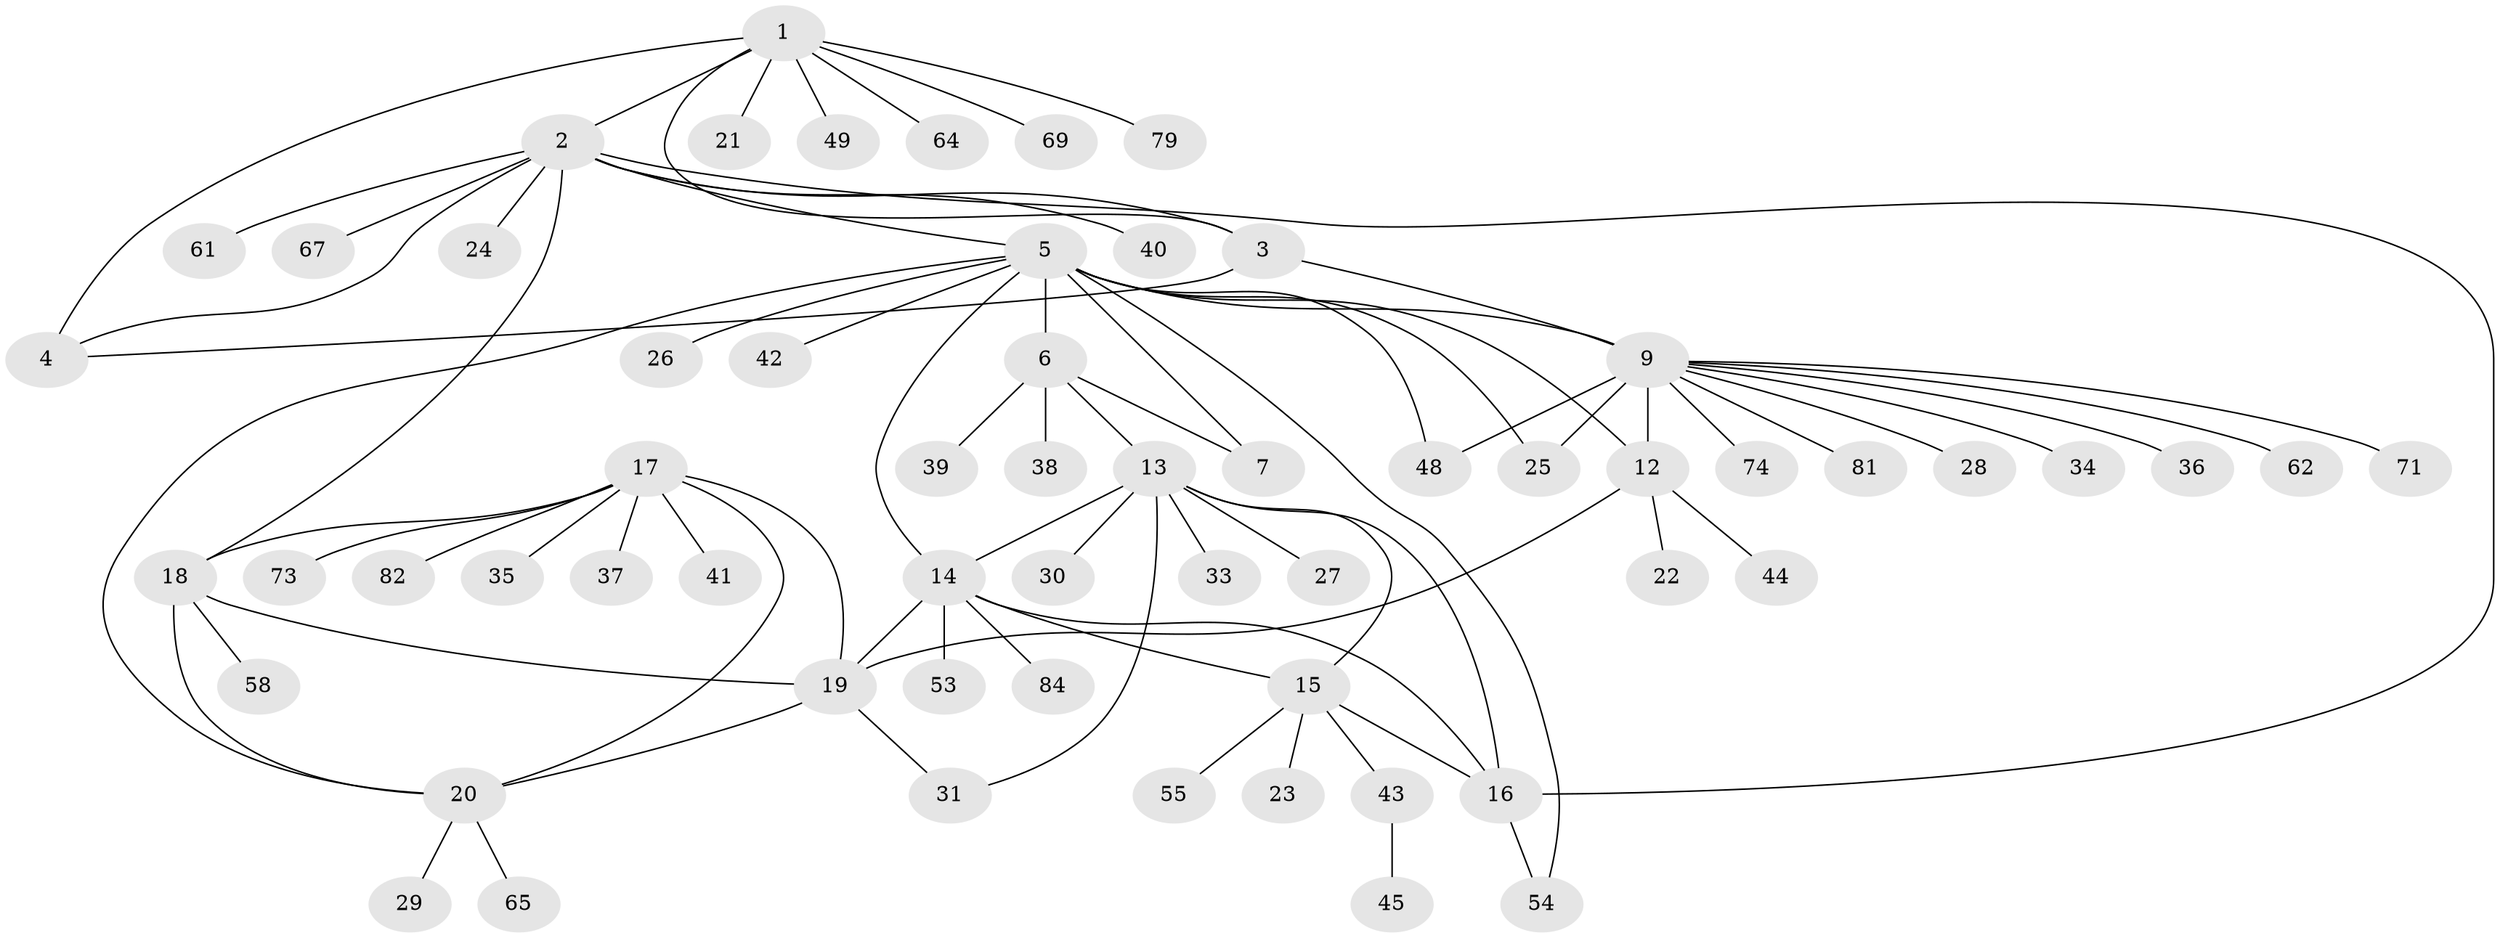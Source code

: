 // original degree distribution, {8: 0.046511627906976744, 10: 0.023255813953488372, 4: 0.023255813953488372, 3: 0.03488372093023256, 9: 0.011627906976744186, 6: 0.08139534883720931, 11: 0.011627906976744186, 7: 0.011627906976744186, 5: 0.023255813953488372, 2: 0.1511627906976744, 1: 0.5813953488372093}
// Generated by graph-tools (version 1.1) at 2025/19/03/04/25 18:19:54]
// undirected, 60 vertices, 80 edges
graph export_dot {
graph [start="1"]
  node [color=gray90,style=filled];
  1;
  2;
  3;
  4;
  5 [super="+8"];
  6;
  7;
  9 [super="+11"];
  12;
  13;
  14;
  15;
  16 [super="+46"];
  17;
  18;
  19;
  20;
  21 [super="+60"];
  22;
  23 [super="+56"];
  24;
  25 [super="+32+51"];
  26;
  27;
  28;
  29;
  30 [super="+80"];
  31 [super="+59+77+52+47"];
  33;
  34;
  35 [super="+63+75"];
  36;
  37 [super="+66"];
  38;
  39;
  40;
  41;
  42;
  43;
  44;
  45;
  48 [super="+50"];
  49;
  53;
  54;
  55;
  58;
  61;
  62;
  64;
  65;
  67 [super="+86"];
  69;
  71;
  73;
  74;
  79;
  81;
  82;
  84;
  1 -- 2;
  1 -- 3;
  1 -- 4;
  1 -- 21;
  1 -- 49;
  1 -- 64;
  1 -- 69;
  1 -- 79;
  2 -- 3;
  2 -- 4;
  2 -- 16;
  2 -- 18;
  2 -- 24;
  2 -- 40;
  2 -- 61;
  2 -- 67;
  2 -- 5;
  3 -- 4;
  3 -- 9;
  5 -- 6 [weight=2];
  5 -- 7 [weight=2];
  5 -- 20;
  5 -- 25;
  5 -- 26;
  5 -- 42;
  5 -- 48;
  5 -- 54;
  5 -- 9 [weight=2];
  5 -- 12;
  5 -- 14 [weight=2];
  6 -- 7;
  6 -- 13;
  6 -- 38;
  6 -- 39;
  9 -- 12 [weight=2];
  9 -- 28;
  9 -- 34;
  9 -- 36;
  9 -- 62;
  9 -- 71;
  9 -- 74;
  9 -- 25 [weight=2];
  9 -- 81;
  9 -- 48;
  12 -- 19;
  12 -- 22;
  12 -- 44;
  13 -- 14;
  13 -- 15;
  13 -- 16;
  13 -- 27;
  13 -- 30;
  13 -- 31;
  13 -- 33;
  14 -- 15;
  14 -- 16;
  14 -- 19;
  14 -- 53;
  14 -- 84;
  15 -- 16;
  15 -- 23;
  15 -- 43;
  15 -- 55;
  16 -- 54;
  17 -- 18;
  17 -- 19;
  17 -- 20;
  17 -- 35;
  17 -- 37;
  17 -- 41;
  17 -- 73;
  17 -- 82;
  18 -- 19;
  18 -- 20;
  18 -- 58;
  19 -- 20;
  19 -- 31;
  20 -- 29;
  20 -- 65;
  43 -- 45;
}
